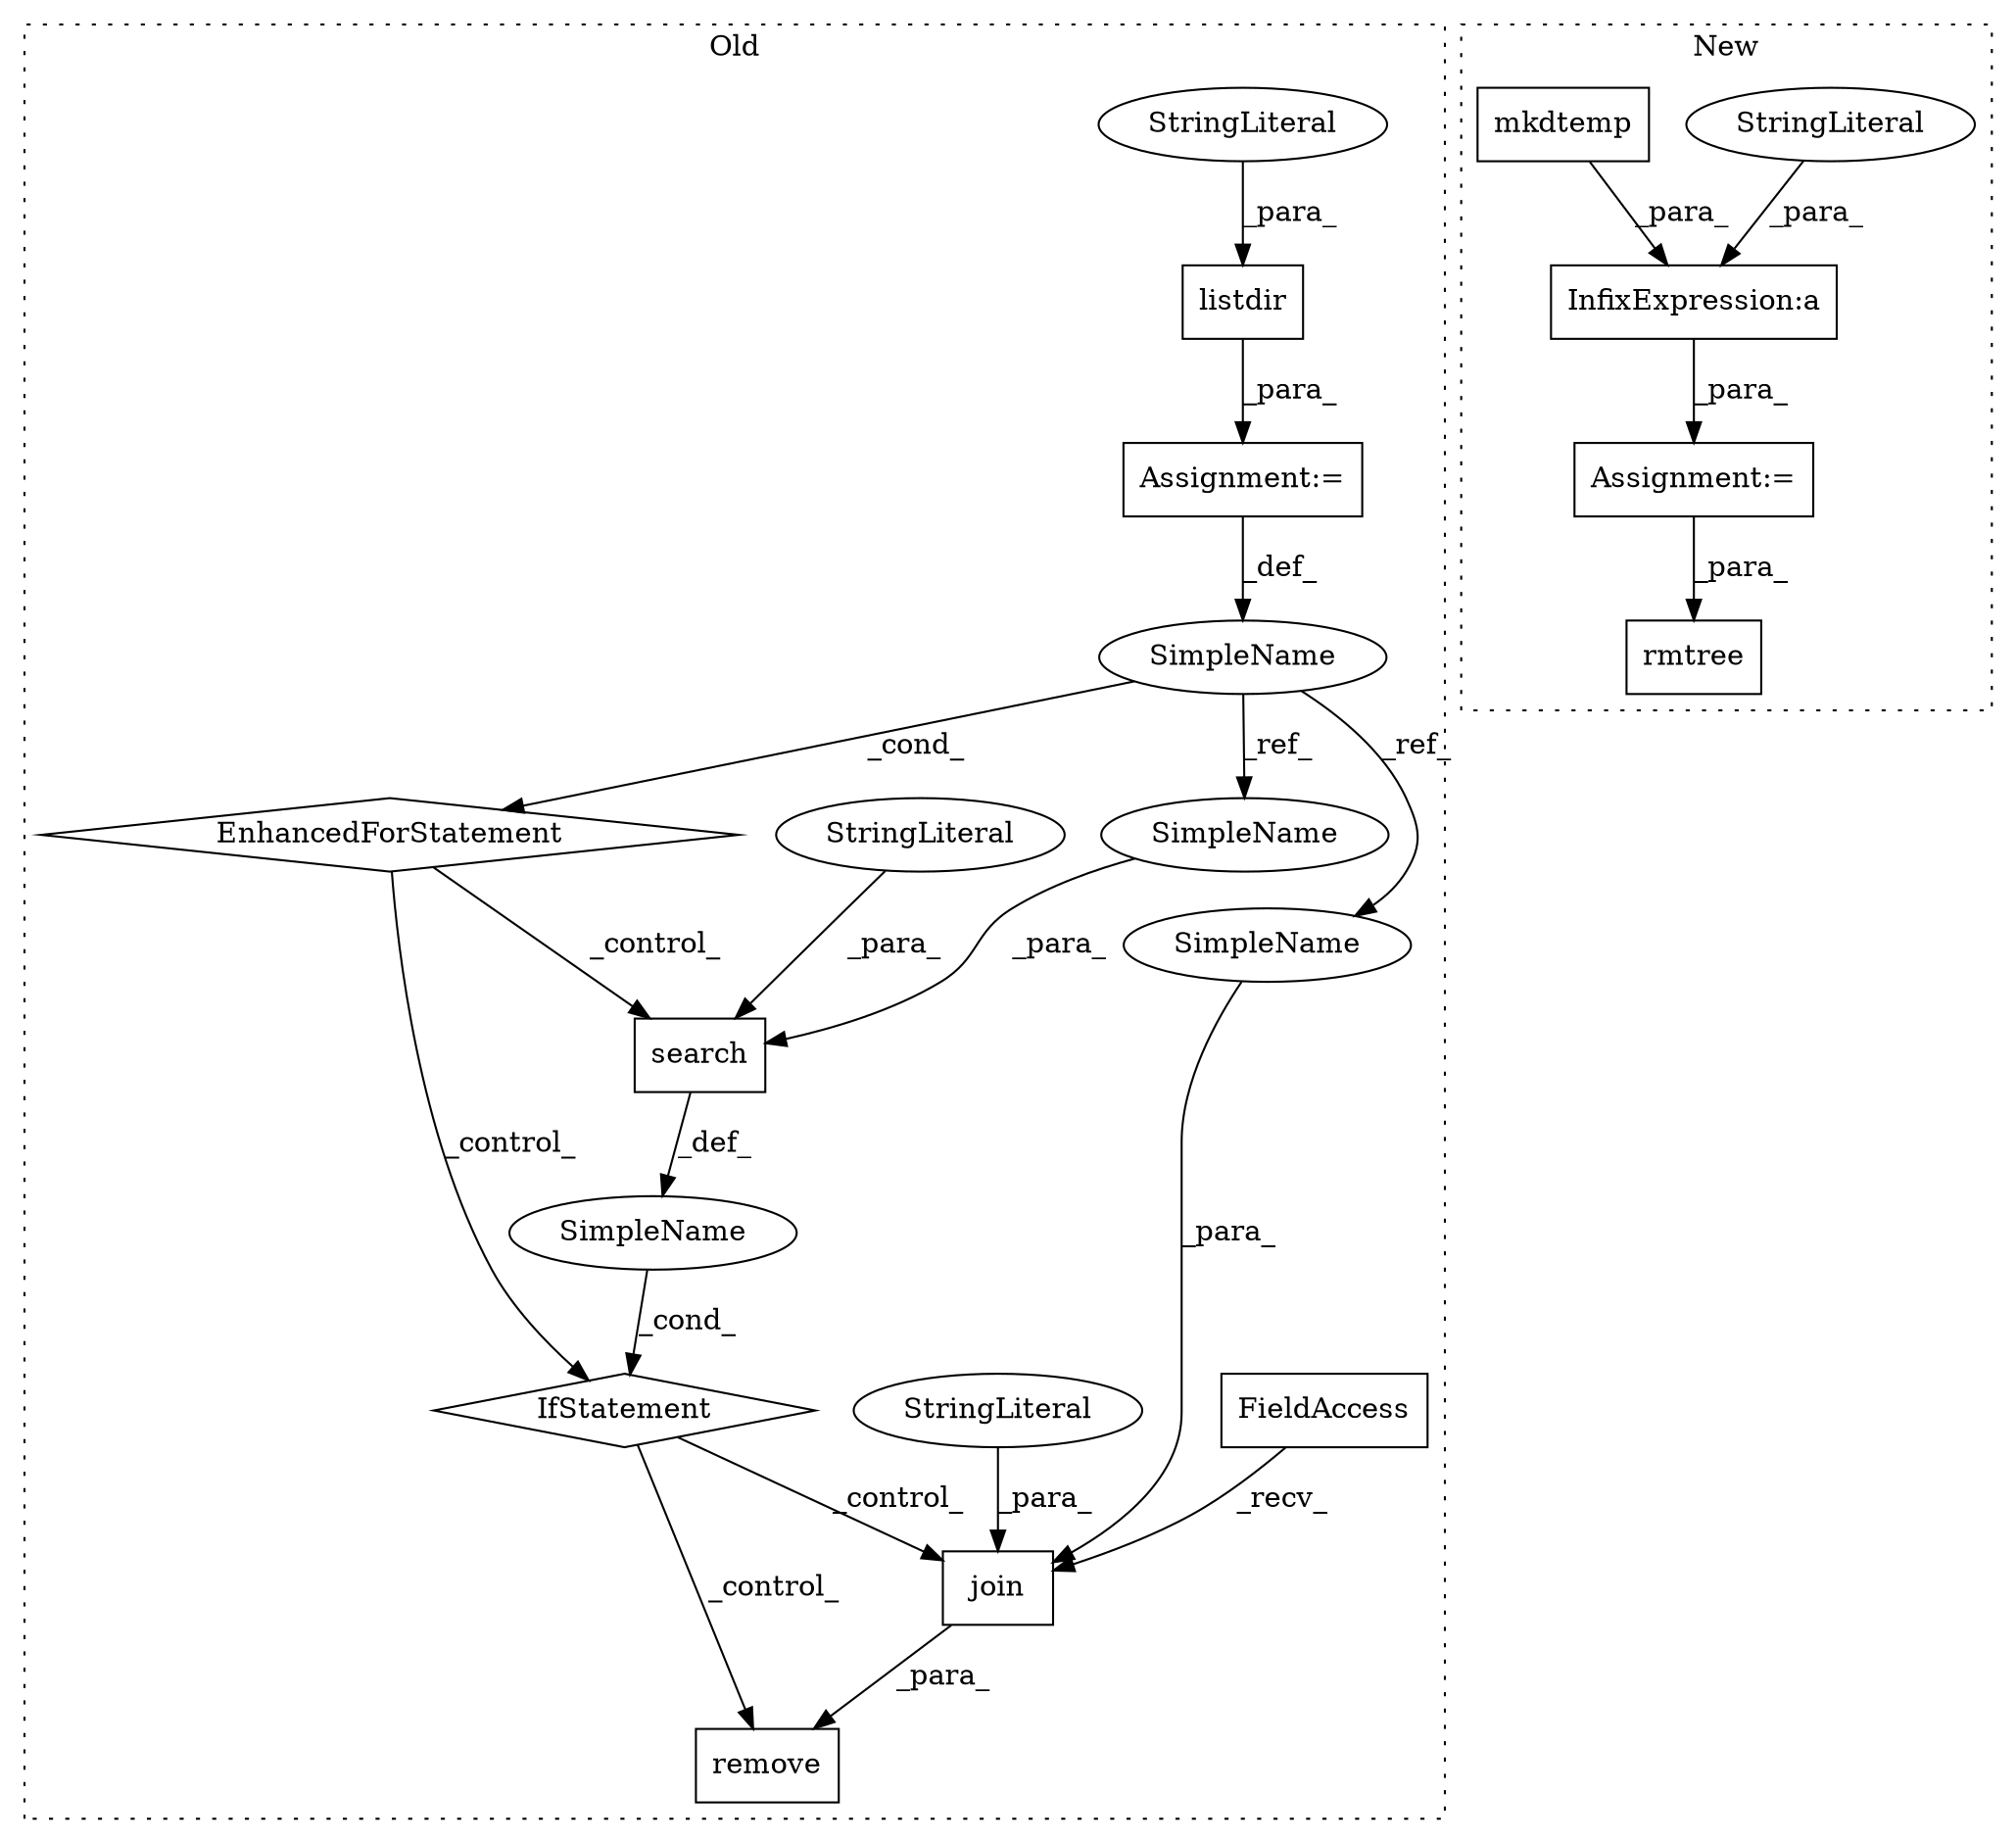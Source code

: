digraph G {
subgraph cluster0 {
1 [label="EnhancedForStatement" a="70" s="31286,31370" l="57,2" shape="diamond"];
3 [label="Assignment:=" a="7" s="31286,31370" l="57,2" shape="box"];
4 [label="IfStatement" a="25" s="31382,31407" l="4,2" shape="diamond"];
5 [label="SimpleName" a="42" s="31350" l="1" shape="ellipse"];
6 [label="remove" a="32" s="31424,31451" l="7,1" shape="box"];
7 [label="SimpleName" a="42" s="" l="" shape="ellipse"];
8 [label="search" a="32" s="31386,31406" l="7,1" shape="box"];
9 [label="listdir" a="32" s="31357,31369" l="8,1" shape="box"];
11 [label="join" a="32" s="31439,31450" l="5,1" shape="box"];
12 [label="FieldAccess" a="22" s="31431" l="7" shape="box"];
14 [label="StringLiteral" a="45" s="31365" l="4" shape="ellipse"];
16 [label="StringLiteral" a="45" s="31444" l="4" shape="ellipse"];
17 [label="StringLiteral" a="45" s="31393" l="11" shape="ellipse"];
19 [label="SimpleName" a="42" s="31449" l="1" shape="ellipse"];
20 [label="SimpleName" a="42" s="31405" l="1" shape="ellipse"];
label = "Old";
style="dotted";
}
subgraph cluster1 {
2 [label="rmtree" a="32" s="31333,31346" l="7,1" shape="box"];
10 [label="InfixExpression:a" a="27" s="31121" l="3" shape="box"];
13 [label="StringLiteral" a="45" s="31124" l="3" shape="ellipse"];
15 [label="Assignment:=" a="7" s="31110" l="1" shape="box"];
18 [label="mkdtemp" a="32" s="31112" l="9" shape="box"];
label = "New";
style="dotted";
}
1 -> 8 [label="_control_"];
1 -> 4 [label="_control_"];
3 -> 5 [label="_def_"];
4 -> 6 [label="_control_"];
4 -> 11 [label="_control_"];
5 -> 1 [label="_cond_"];
5 -> 19 [label="_ref_"];
5 -> 20 [label="_ref_"];
7 -> 4 [label="_cond_"];
8 -> 7 [label="_def_"];
9 -> 3 [label="_para_"];
10 -> 15 [label="_para_"];
11 -> 6 [label="_para_"];
12 -> 11 [label="_recv_"];
13 -> 10 [label="_para_"];
14 -> 9 [label="_para_"];
15 -> 2 [label="_para_"];
16 -> 11 [label="_para_"];
17 -> 8 [label="_para_"];
18 -> 10 [label="_para_"];
19 -> 11 [label="_para_"];
20 -> 8 [label="_para_"];
}